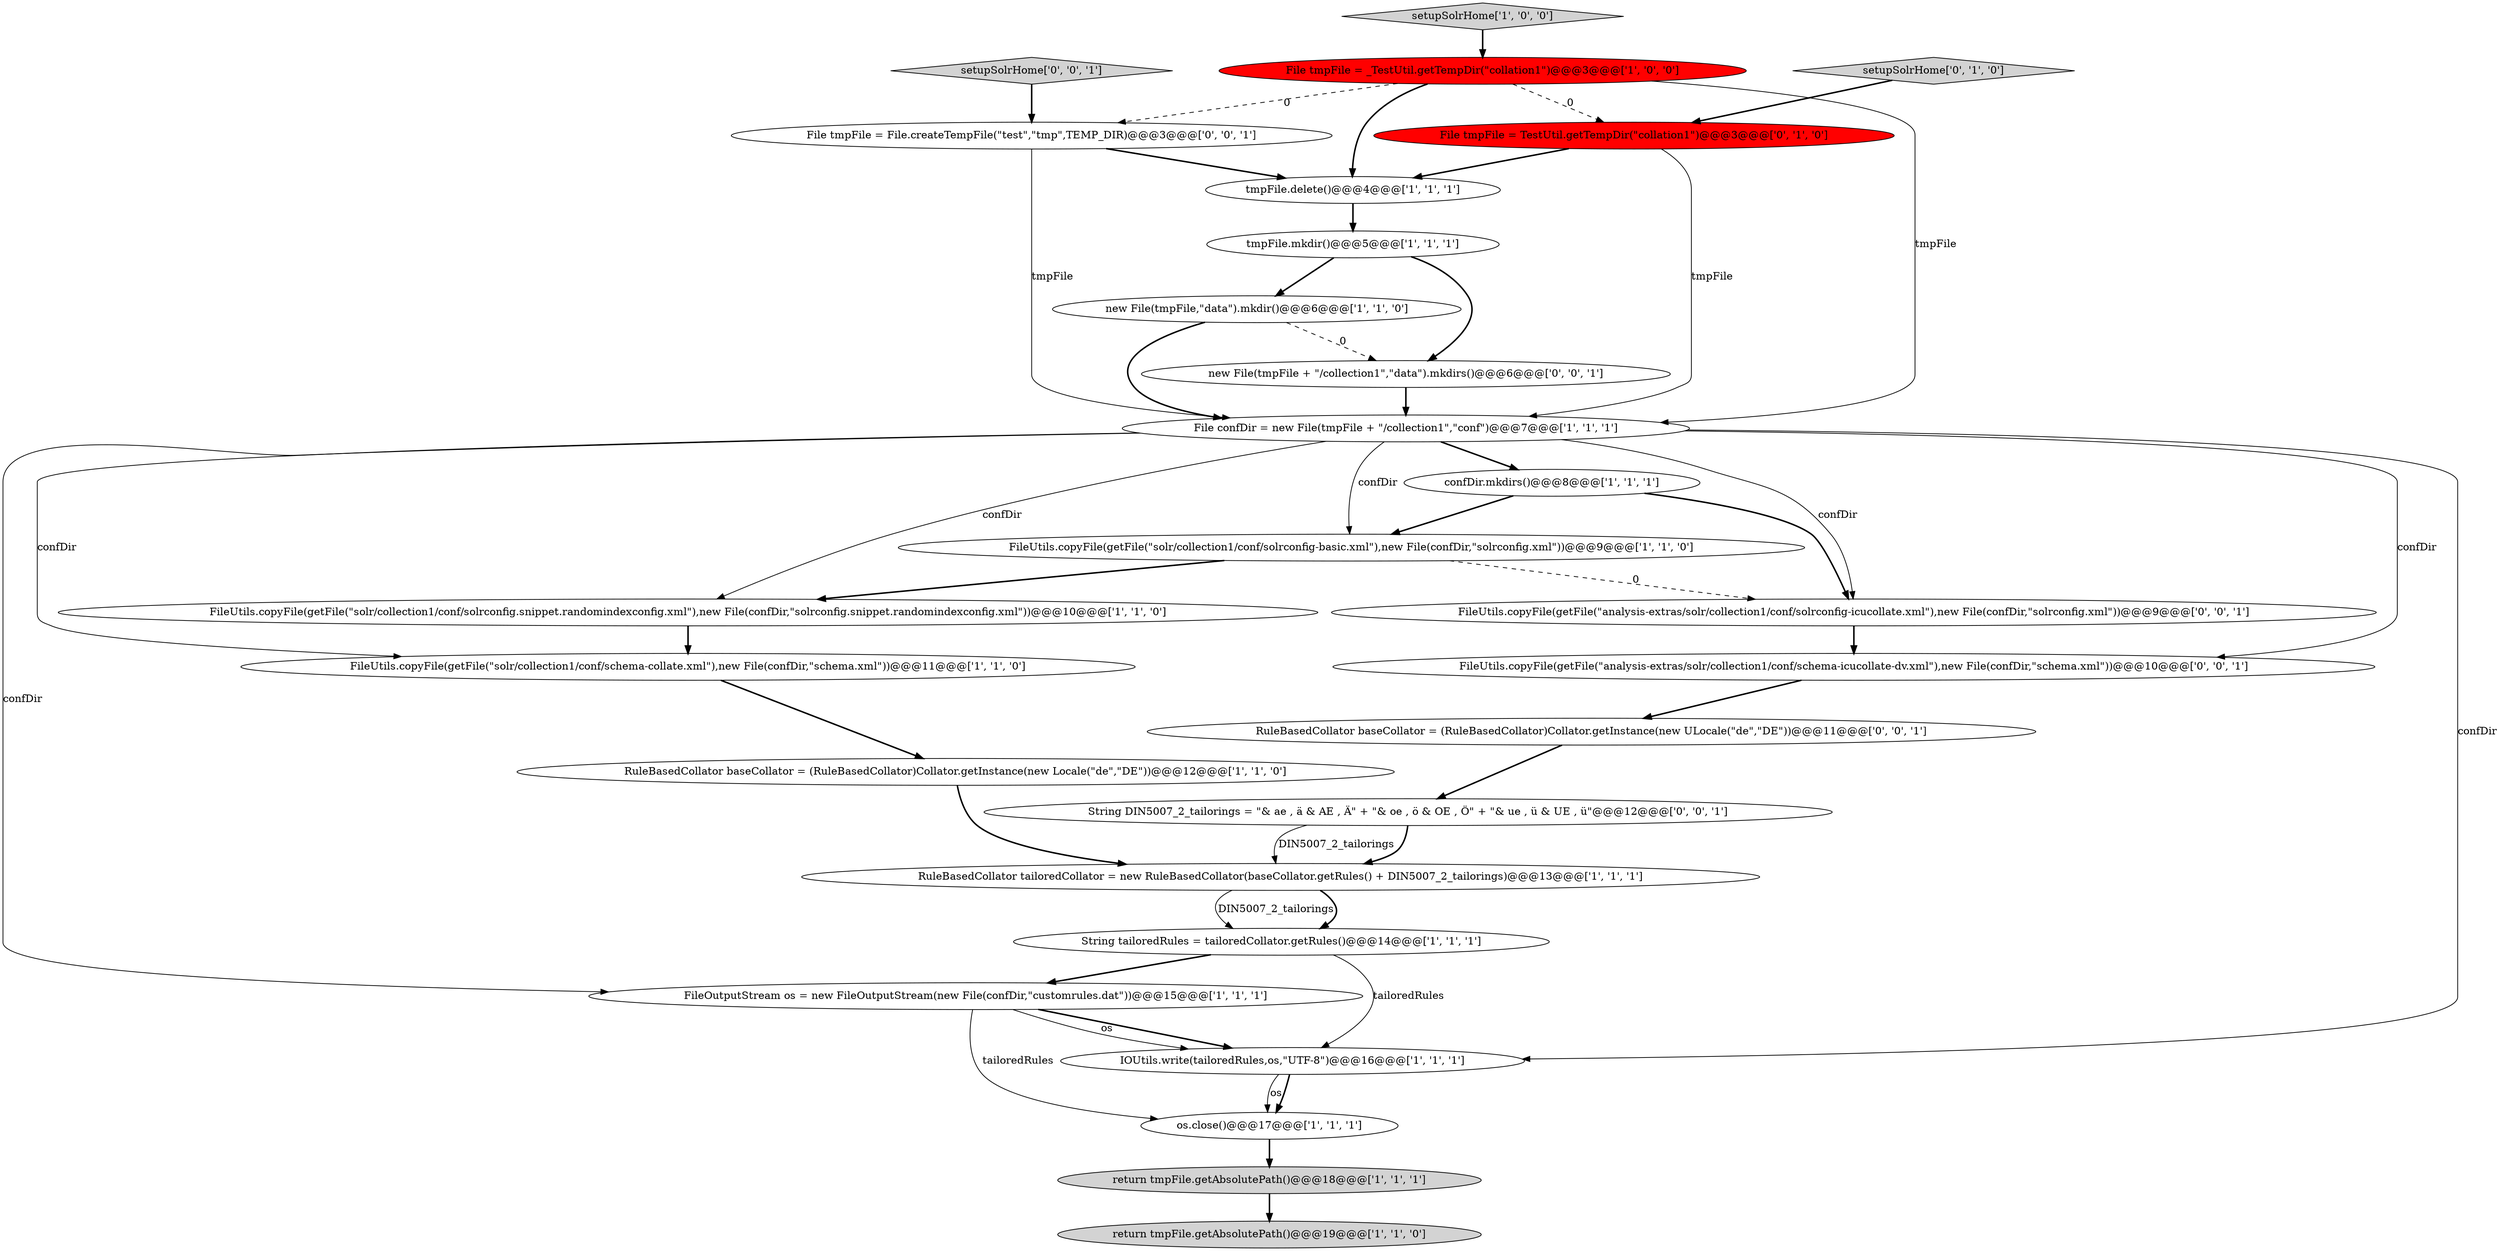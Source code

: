 digraph {
25 [style = filled, label = "File tmpFile = File.createTempFile(\"test\",\"tmp\",TEMP_DIR)@@@3@@@['0', '0', '1']", fillcolor = white, shape = ellipse image = "AAA0AAABBB3BBB"];
12 [style = filled, label = "RuleBasedCollator baseCollator = (RuleBasedCollator)Collator.getInstance(new Locale(\"de\",\"DE\"))@@@12@@@['1', '1', '0']", fillcolor = white, shape = ellipse image = "AAA0AAABBB1BBB"];
15 [style = filled, label = "RuleBasedCollator tailoredCollator = new RuleBasedCollator(baseCollator.getRules() + DIN5007_2_tailorings)@@@13@@@['1', '1', '1']", fillcolor = white, shape = ellipse image = "AAA0AAABBB1BBB"];
24 [style = filled, label = "FileUtils.copyFile(getFile(\"analysis-extras/solr/collection1/conf/solrconfig-icucollate.xml\"),new File(confDir,\"solrconfig.xml\"))@@@9@@@['0', '0', '1']", fillcolor = white, shape = ellipse image = "AAA0AAABBB3BBB"];
0 [style = filled, label = "FileUtils.copyFile(getFile(\"solr/collection1/conf/solrconfig.snippet.randomindexconfig.xml\"),new File(confDir,\"solrconfig.snippet.randomindexconfig.xml\"))@@@10@@@['1', '1', '0']", fillcolor = white, shape = ellipse image = "AAA0AAABBB1BBB"];
19 [style = filled, label = "File tmpFile = TestUtil.getTempDir(\"collation1\")@@@3@@@['0', '1', '0']", fillcolor = red, shape = ellipse image = "AAA1AAABBB2BBB"];
17 [style = filled, label = "IOUtils.write(tailoredRules,os,\"UTF-8\")@@@16@@@['1', '1', '1']", fillcolor = white, shape = ellipse image = "AAA0AAABBB1BBB"];
5 [style = filled, label = "FileOutputStream os = new FileOutputStream(new File(confDir,\"customrules.dat\"))@@@15@@@['1', '1', '1']", fillcolor = white, shape = ellipse image = "AAA0AAABBB1BBB"];
6 [style = filled, label = "FileUtils.copyFile(getFile(\"solr/collection1/conf/schema-collate.xml\"),new File(confDir,\"schema.xml\"))@@@11@@@['1', '1', '0']", fillcolor = white, shape = ellipse image = "AAA0AAABBB1BBB"];
10 [style = filled, label = "File tmpFile = _TestUtil.getTempDir(\"collation1\")@@@3@@@['1', '0', '0']", fillcolor = red, shape = ellipse image = "AAA1AAABBB1BBB"];
21 [style = filled, label = "RuleBasedCollator baseCollator = (RuleBasedCollator)Collator.getInstance(new ULocale(\"de\",\"DE\"))@@@11@@@['0', '0', '1']", fillcolor = white, shape = ellipse image = "AAA0AAABBB3BBB"];
9 [style = filled, label = "new File(tmpFile,\"data\").mkdir()@@@6@@@['1', '1', '0']", fillcolor = white, shape = ellipse image = "AAA0AAABBB1BBB"];
14 [style = filled, label = "tmpFile.mkdir()@@@5@@@['1', '1', '1']", fillcolor = white, shape = ellipse image = "AAA0AAABBB1BBB"];
11 [style = filled, label = "File confDir = new File(tmpFile + \"/collection1\",\"conf\")@@@7@@@['1', '1', '1']", fillcolor = white, shape = ellipse image = "AAA0AAABBB1BBB"];
18 [style = filled, label = "setupSolrHome['0', '1', '0']", fillcolor = lightgray, shape = diamond image = "AAA0AAABBB2BBB"];
23 [style = filled, label = "setupSolrHome['0', '0', '1']", fillcolor = lightgray, shape = diamond image = "AAA0AAABBB3BBB"];
2 [style = filled, label = "setupSolrHome['1', '0', '0']", fillcolor = lightgray, shape = diamond image = "AAA0AAABBB1BBB"];
8 [style = filled, label = "return tmpFile.getAbsolutePath()@@@19@@@['1', '1', '0']", fillcolor = lightgray, shape = ellipse image = "AAA0AAABBB1BBB"];
13 [style = filled, label = "return tmpFile.getAbsolutePath()@@@18@@@['1', '1', '1']", fillcolor = lightgray, shape = ellipse image = "AAA0AAABBB1BBB"];
16 [style = filled, label = "confDir.mkdirs()@@@8@@@['1', '1', '1']", fillcolor = white, shape = ellipse image = "AAA0AAABBB1BBB"];
1 [style = filled, label = "FileUtils.copyFile(getFile(\"solr/collection1/conf/solrconfig-basic.xml\"),new File(confDir,\"solrconfig.xml\"))@@@9@@@['1', '1', '0']", fillcolor = white, shape = ellipse image = "AAA0AAABBB1BBB"];
4 [style = filled, label = "String tailoredRules = tailoredCollator.getRules()@@@14@@@['1', '1', '1']", fillcolor = white, shape = ellipse image = "AAA0AAABBB1BBB"];
26 [style = filled, label = "FileUtils.copyFile(getFile(\"analysis-extras/solr/collection1/conf/schema-icucollate-dv.xml\"),new File(confDir,\"schema.xml\"))@@@10@@@['0', '0', '1']", fillcolor = white, shape = ellipse image = "AAA0AAABBB3BBB"];
7 [style = filled, label = "os.close()@@@17@@@['1', '1', '1']", fillcolor = white, shape = ellipse image = "AAA0AAABBB1BBB"];
3 [style = filled, label = "tmpFile.delete()@@@4@@@['1', '1', '1']", fillcolor = white, shape = ellipse image = "AAA0AAABBB1BBB"];
20 [style = filled, label = "new File(tmpFile + \"/collection1\",\"data\").mkdirs()@@@6@@@['0', '0', '1']", fillcolor = white, shape = ellipse image = "AAA0AAABBB3BBB"];
22 [style = filled, label = "String DIN5007_2_tailorings = \"& ae , ä & AE , Ä\" + \"& oe , ö & OE , Ö\" + \"& ue , ü & UE , ü\"@@@12@@@['0', '0', '1']", fillcolor = white, shape = ellipse image = "AAA0AAABBB3BBB"];
7->13 [style = bold, label=""];
9->20 [style = dashed, label="0"];
11->16 [style = bold, label=""];
23->25 [style = bold, label=""];
11->24 [style = solid, label="confDir"];
22->15 [style = bold, label=""];
9->11 [style = bold, label=""];
11->17 [style = solid, label="confDir"];
0->6 [style = bold, label=""];
17->7 [style = solid, label="os"];
10->19 [style = dashed, label="0"];
16->24 [style = bold, label=""];
3->14 [style = bold, label=""];
25->3 [style = bold, label=""];
12->15 [style = bold, label=""];
19->11 [style = solid, label="tmpFile"];
18->19 [style = bold, label=""];
4->17 [style = solid, label="tailoredRules"];
5->7 [style = solid, label="tailoredRules"];
10->3 [style = bold, label=""];
1->0 [style = bold, label=""];
11->26 [style = solid, label="confDir"];
2->10 [style = bold, label=""];
5->17 [style = bold, label=""];
11->5 [style = solid, label="confDir"];
26->21 [style = bold, label=""];
17->7 [style = bold, label=""];
24->26 [style = bold, label=""];
15->4 [style = solid, label="DIN5007_2_tailorings"];
10->11 [style = solid, label="tmpFile"];
5->17 [style = solid, label="os"];
16->1 [style = bold, label=""];
21->22 [style = bold, label=""];
11->1 [style = solid, label="confDir"];
25->11 [style = solid, label="tmpFile"];
1->24 [style = dashed, label="0"];
15->4 [style = bold, label=""];
11->0 [style = solid, label="confDir"];
14->9 [style = bold, label=""];
13->8 [style = bold, label=""];
11->6 [style = solid, label="confDir"];
22->15 [style = solid, label="DIN5007_2_tailorings"];
4->5 [style = bold, label=""];
19->3 [style = bold, label=""];
10->25 [style = dashed, label="0"];
14->20 [style = bold, label=""];
20->11 [style = bold, label=""];
6->12 [style = bold, label=""];
}
